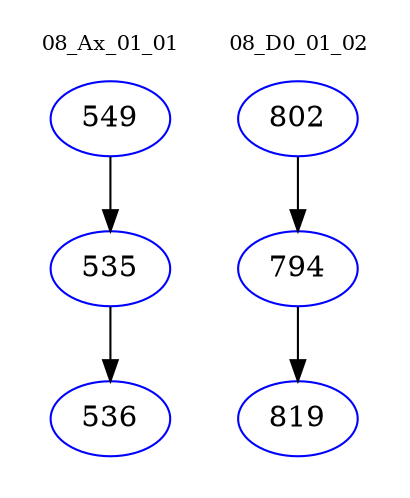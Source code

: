 digraph{
subgraph cluster_0 {
color = white
label = "08_Ax_01_01";
fontsize=10;
T0_549 [label="549", color="blue"]
T0_549 -> T0_535 [color="black"]
T0_535 [label="535", color="blue"]
T0_535 -> T0_536 [color="black"]
T0_536 [label="536", color="blue"]
}
subgraph cluster_1 {
color = white
label = "08_D0_01_02";
fontsize=10;
T1_802 [label="802", color="blue"]
T1_802 -> T1_794 [color="black"]
T1_794 [label="794", color="blue"]
T1_794 -> T1_819 [color="black"]
T1_819 [label="819", color="blue"]
}
}
